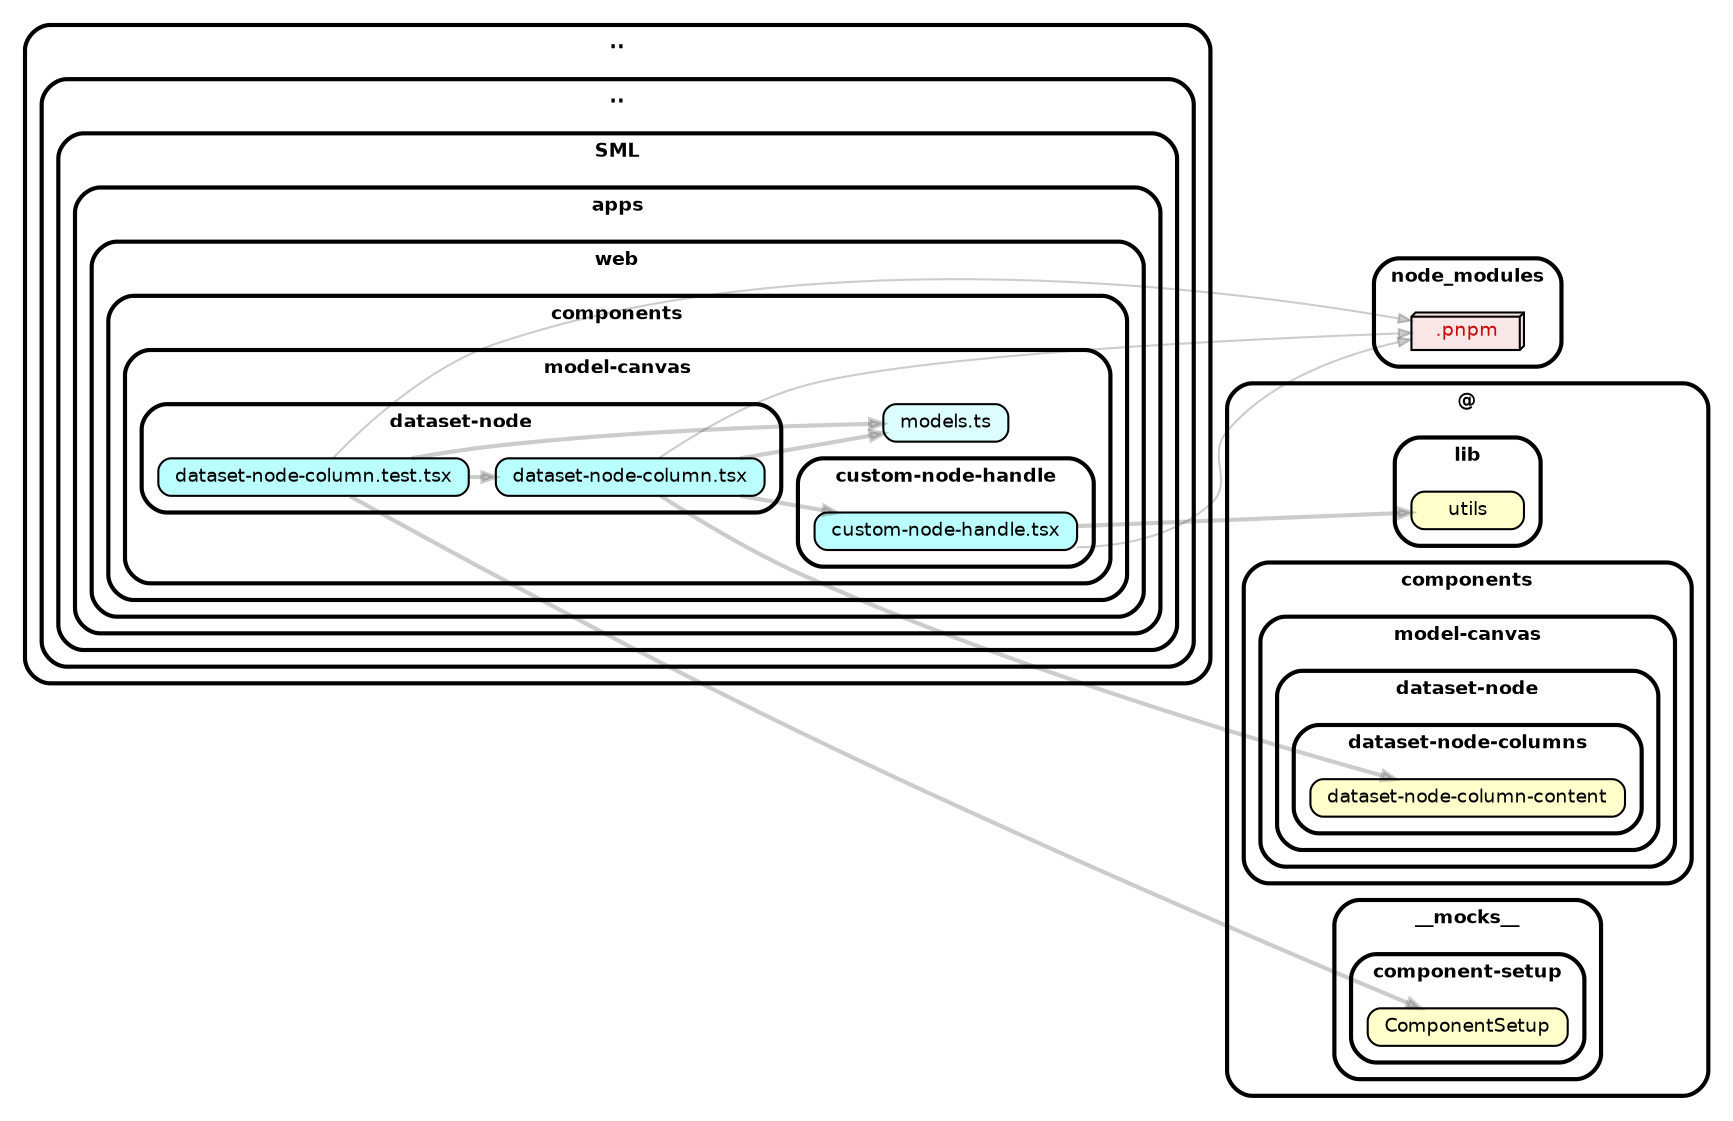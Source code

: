strict digraph "dependency-cruiser output"{
    rankdir="LR" splines="true" overlap="false" nodesep="0.16" ranksep="0.18" fontname="Helvetica-bold" fontsize="9" style="rounded,bold,filled" fillcolor="#ffffff" compound="true"
    node [shape="box" style="rounded, filled" height="0.2" color="black" fillcolor="#ffffcc" fontcolor="black" fontname="Helvetica" fontsize="9"]
    edge [arrowhead="normal" arrowsize="0.6" penwidth="2.0" color="#00000033" fontname="Helvetica" fontsize="9"]

    subgraph "cluster_.." {label=".." subgraph "cluster_../.." {label=".." subgraph "cluster_../../SML" {label="SML" subgraph "cluster_../../SML/apps" {label="apps" subgraph "cluster_../../SML/apps/web" {label="web" subgraph "cluster_../../SML/apps/web/components" {label="components" subgraph "cluster_../../SML/apps/web/components/model-canvas" {label="model-canvas" subgraph "cluster_../../SML/apps/web/components/model-canvas/custom-node-handle" {label="custom-node-handle" "../../SML/apps/web/components/model-canvas/custom-node-handle/custom-node-handle.tsx" [label=<custom-node-handle.tsx> tooltip="custom-node-handle.tsx" URL="../../SML/apps/web/components/model-canvas/custom-node-handle/custom-node-handle.tsx" fillcolor="#bbfeff"] } } } } } } } }
    "../../SML/apps/web/components/model-canvas/custom-node-handle/custom-node-handle.tsx" -> "@/lib/utils"
    "../../SML/apps/web/components/model-canvas/custom-node-handle/custom-node-handle.tsx" -> "node_modules/.pnpm" [penwidth="1.0"]
    subgraph "cluster_.." {label=".." subgraph "cluster_../.." {label=".." subgraph "cluster_../../SML" {label="SML" subgraph "cluster_../../SML/apps" {label="apps" subgraph "cluster_../../SML/apps/web" {label="web" subgraph "cluster_../../SML/apps/web/components" {label="components" subgraph "cluster_../../SML/apps/web/components/model-canvas" {label="model-canvas" subgraph "cluster_../../SML/apps/web/components/model-canvas/dataset-node" {label="dataset-node" "../../SML/apps/web/components/model-canvas/dataset-node/dataset-node-column.test.tsx" [label=<dataset-node-column.test.tsx> tooltip="dataset-node-column.test.tsx" URL="../../SML/apps/web/components/model-canvas/dataset-node/dataset-node-column.test.tsx" fillcolor="#bbfeff"] } } } } } } } }
    "../../SML/apps/web/components/model-canvas/dataset-node/dataset-node-column.test.tsx" -> "../../SML/apps/web/components/model-canvas/models.ts"
    "../../SML/apps/web/components/model-canvas/dataset-node/dataset-node-column.test.tsx" -> "../../SML/apps/web/components/model-canvas/dataset-node/dataset-node-column.tsx"
    "../../SML/apps/web/components/model-canvas/dataset-node/dataset-node-column.test.tsx" -> "@/__mocks__/component-setup/ComponentSetup"
    "../../SML/apps/web/components/model-canvas/dataset-node/dataset-node-column.test.tsx" -> "node_modules/.pnpm" [penwidth="1.0"]
    subgraph "cluster_.." {label=".." subgraph "cluster_../.." {label=".." subgraph "cluster_../../SML" {label="SML" subgraph "cluster_../../SML/apps" {label="apps" subgraph "cluster_../../SML/apps/web" {label="web" subgraph "cluster_../../SML/apps/web/components" {label="components" subgraph "cluster_../../SML/apps/web/components/model-canvas" {label="model-canvas" subgraph "cluster_../../SML/apps/web/components/model-canvas/dataset-node" {label="dataset-node" "../../SML/apps/web/components/model-canvas/dataset-node/dataset-node-column.tsx" [label=<dataset-node-column.tsx> tooltip="dataset-node-column.tsx" URL="../../SML/apps/web/components/model-canvas/dataset-node/dataset-node-column.tsx" fillcolor="#bbfeff"] } } } } } } } }
    "../../SML/apps/web/components/model-canvas/dataset-node/dataset-node-column.tsx" -> "../../SML/apps/web/components/model-canvas/custom-node-handle/custom-node-handle.tsx"
    "../../SML/apps/web/components/model-canvas/dataset-node/dataset-node-column.tsx" -> "../../SML/apps/web/components/model-canvas/models.ts"
    "../../SML/apps/web/components/model-canvas/dataset-node/dataset-node-column.tsx" -> "@/components/model-canvas/dataset-node/dataset-node-columns/dataset-node-column-content"
    "../../SML/apps/web/components/model-canvas/dataset-node/dataset-node-column.tsx" -> "node_modules/.pnpm" [penwidth="1.0"]
    subgraph "cluster_.." {label=".." subgraph "cluster_../.." {label=".." subgraph "cluster_../../SML" {label="SML" subgraph "cluster_../../SML/apps" {label="apps" subgraph "cluster_../../SML/apps/web" {label="web" subgraph "cluster_../../SML/apps/web/components" {label="components" subgraph "cluster_../../SML/apps/web/components/model-canvas" {label="model-canvas" "../../SML/apps/web/components/model-canvas/models.ts" [label=<models.ts> tooltip="models.ts" URL="../../SML/apps/web/components/model-canvas/models.ts" fillcolor="#ddfeff"] } } } } } } }
    subgraph "cluster_@" {label="@" subgraph "cluster_@/__mocks__" {label="__mocks__" subgraph "cluster_@/__mocks__/component-setup" {label="component-setup" "@/__mocks__/component-setup/ComponentSetup" [label=<ComponentSetup> tooltip="ComponentSetup" ] } } }
    subgraph "cluster_@" {label="@" subgraph "cluster_@/components" {label="components" subgraph "cluster_@/components/model-canvas" {label="model-canvas" subgraph "cluster_@/components/model-canvas/dataset-node" {label="dataset-node" subgraph "cluster_@/components/model-canvas/dataset-node/dataset-node-columns" {label="dataset-node-columns" "@/components/model-canvas/dataset-node/dataset-node-columns/dataset-node-column-content" [label=<dataset-node-column-content> tooltip="dataset-node-column-content" ] } } } } }
    subgraph "cluster_@" {label="@" subgraph "cluster_@/lib" {label="lib" "@/lib/utils" [label=<utils> tooltip="utils" ] } }
    subgraph "cluster_node_modules" {label="node_modules" "node_modules/.pnpm" [label=<.pnpm> tooltip=".pnpm" URL="https://www.npmjs.com/package/.pnpm" shape="box3d" fillcolor="#c40b0a1a" fontcolor="#c40b0a"] }
}
